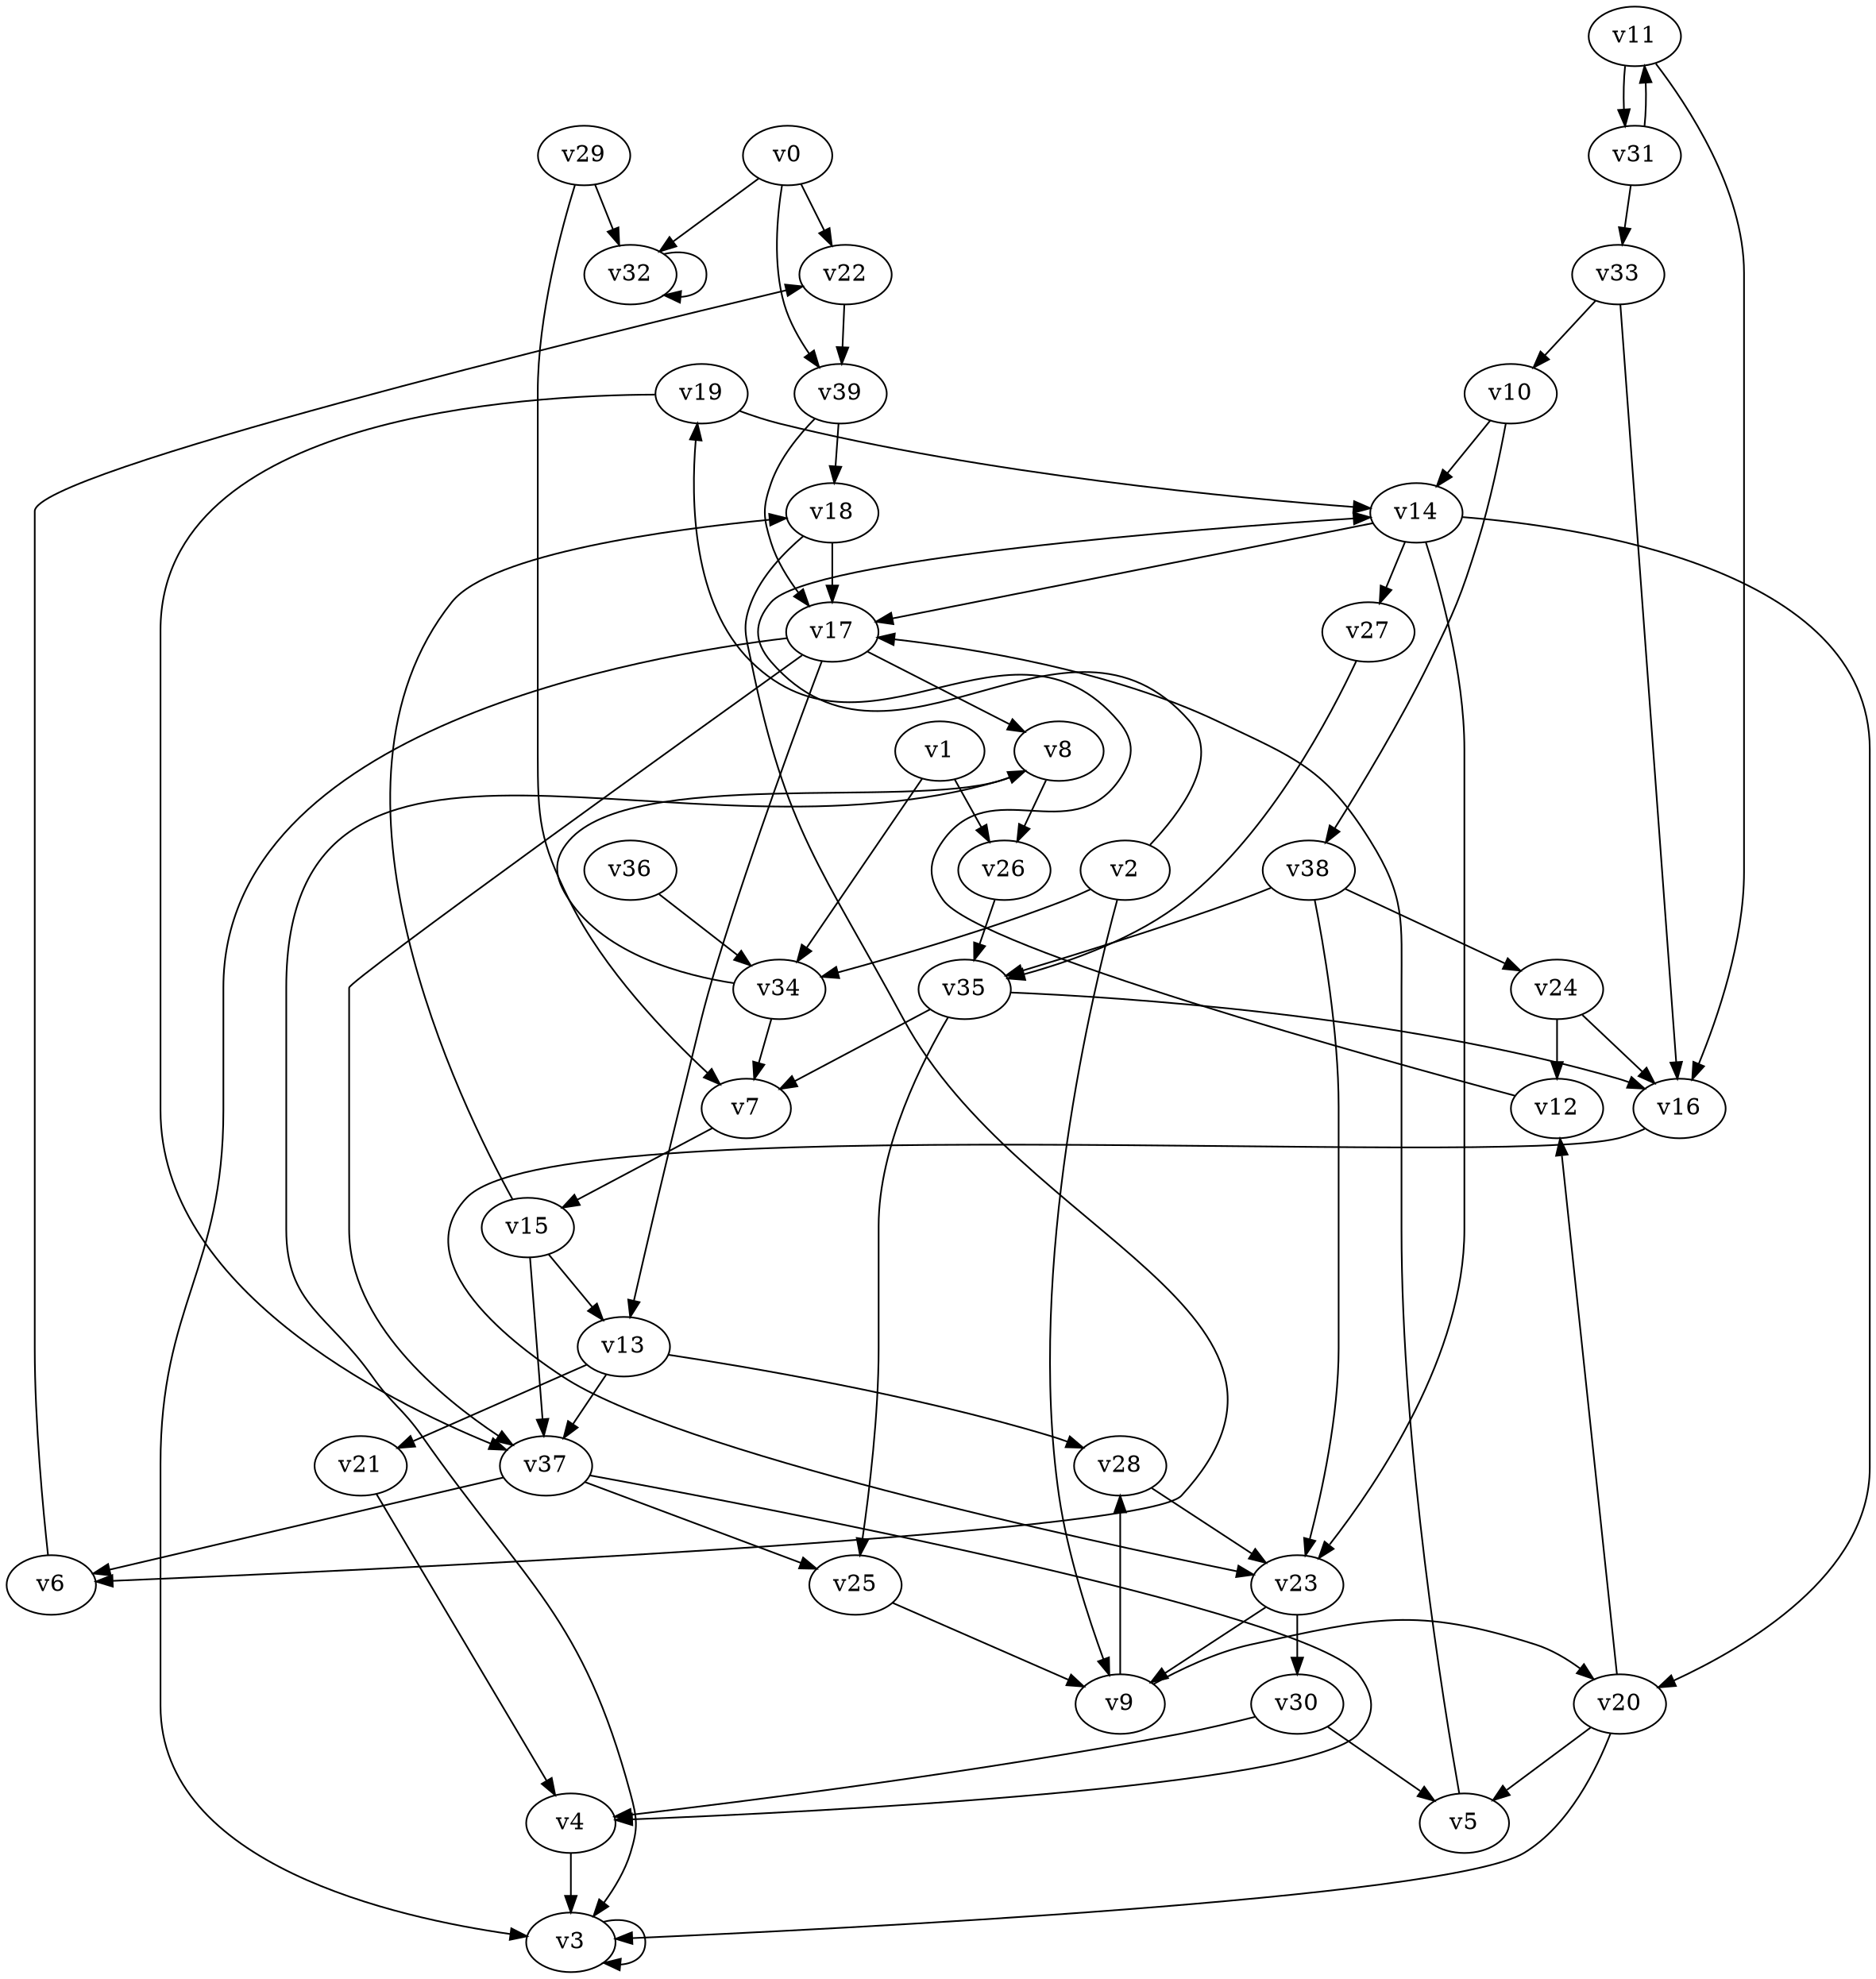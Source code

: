 // Benchmark game 48 - 40 vertices
// time_bound: 5
// targets: v8
digraph G {
    v0 [name="v0", player=0];
    v1 [name="v1", player=1];
    v2 [name="v2", player=0];
    v3 [name="v3", player=0];
    v4 [name="v4", player=0];
    v5 [name="v5", player=1];
    v6 [name="v6", player=1];
    v7 [name="v7", player=0];
    v8 [name="v8", player=1, target=1];
    v9 [name="v9", player=1];
    v10 [name="v10", player=1];
    v11 [name="v11", player=1];
    v12 [name="v12", player=1];
    v13 [name="v13", player=0];
    v14 [name="v14", player=1];
    v15 [name="v15", player=0];
    v16 [name="v16", player=0];
    v17 [name="v17", player=0];
    v18 [name="v18", player=0];
    v19 [name="v19", player=1];
    v20 [name="v20", player=0];
    v21 [name="v21", player=1];
    v22 [name="v22", player=0];
    v23 [name="v23", player=1];
    v24 [name="v24", player=0];
    v25 [name="v25", player=1];
    v26 [name="v26", player=0];
    v27 [name="v27", player=0];
    v28 [name="v28", player=0];
    v29 [name="v29", player=0];
    v30 [name="v30", player=0];
    v31 [name="v31", player=0];
    v32 [name="v32", player=0];
    v33 [name="v33", player=1];
    v34 [name="v34", player=0];
    v35 [name="v35", player=1];
    v36 [name="v36", player=0];
    v37 [name="v37", player=0];
    v38 [name="v38", player=1];
    v39 [name="v39", player=0];

    v0 -> v39 [constraint="t >= 4"];
    v1 -> v26;
    v2 -> v14 [constraint="t < 12"];
    v3 -> v3;
    v4 -> v3;
    v5 -> v17;
    v6 -> v22;
    v7 -> v15;
    v8 -> v3 [constraint="t >= 1"];
    v9 -> v20 [constraint="t < 9"];
    v10 -> v38 [constraint="t >= 3"];
    v11 -> v31;
    v12 -> v19 [constraint="t mod 2 == 0"];
    v13 -> v21;
    v14 -> v23;
    v15 -> v37;
    v16 -> v23 [constraint="t < 8"];
    v17 -> v37;
    v18 -> v6 [constraint="t mod 2 == 0"];
    v19 -> v37;
    v20 -> v12 [constraint="t < 6"];
    v21 -> v4;
    v22 -> v39;
    v23 -> v30;
    v24 -> v12;
    v25 -> v9 [constraint="t >= 4"];
    v26 -> v35;
    v27 -> v35;
    v28 -> v23;
    v29 -> v7;
    v30 -> v4;
    v31 -> v33;
    v32 -> v32;
    v33 -> v10;
    v34 -> v8 [constraint="t mod 2 == 0"];
    v35 -> v25;
    v36 -> v34;
    v37 -> v4 [constraint="t mod 5 == 4"];
    v38 -> v24;
    v39 -> v17 [constraint="t >= 2"];
    v13 -> v37;
    v0 -> v32;
    v29 -> v32;
    v33 -> v16;
    v19 -> v14;
    v18 -> v17;
    v35 -> v7;
    v10 -> v14;
    v2 -> v34;
    v15 -> v18;
    v2 -> v9;
    v17 -> v8;
    v17 -> v3;
    v15 -> v13;
    v34 -> v7;
    v0 -> v22;
    v38 -> v23;
    v20 -> v5;
    v35 -> v16;
    v8 -> v26;
    v39 -> v18;
    v20 -> v3;
    v14 -> v17;
    v11 -> v16;
    v1 -> v34;
    v37 -> v6;
    v24 -> v16;
    v38 -> v35;
    v13 -> v28;
    v14 -> v20;
    v17 -> v13;
    v37 -> v25;
    v9 -> v28;
    v14 -> v27;
    v23 -> v9;
    v30 -> v5;
    v31 -> v11;
}
